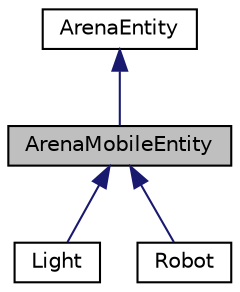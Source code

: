 digraph "ArenaMobileEntity"
{
  edge [fontname="Helvetica",fontsize="10",labelfontname="Helvetica",labelfontsize="10"];
  node [fontname="Helvetica",fontsize="10",shape=record];
  Node1 [label="ArenaMobileEntity",height=0.2,width=0.4,color="black", fillcolor="grey75", style="filled", fontcolor="black"];
  Node2 -> Node1 [dir="back",color="midnightblue",fontsize="10",style="solid",fontname="Helvetica"];
  Node2 [label="ArenaEntity",height=0.2,width=0.4,color="black", fillcolor="white", style="filled",URL="$classArenaEntity.html",tooltip="A Food class from which all Arena entities inherit. "];
  Node1 -> Node3 [dir="back",color="midnightblue",fontsize="10",style="solid",fontname="Helvetica"];
  Node3 [label="Light",height=0.2,width=0.4,color="black", fillcolor="white", style="filled",URL="$classLight.html",tooltip="Class representing an mobile Light within the Arena. "];
  Node1 -> Node4 [dir="back",color="midnightblue",fontsize="10",style="solid",fontname="Helvetica"];
  Node4 [label="Robot",height=0.2,width=0.4,color="black", fillcolor="white", style="filled",URL="$classRobot.html",tooltip="Class representing a robot within the arena. "];
}
